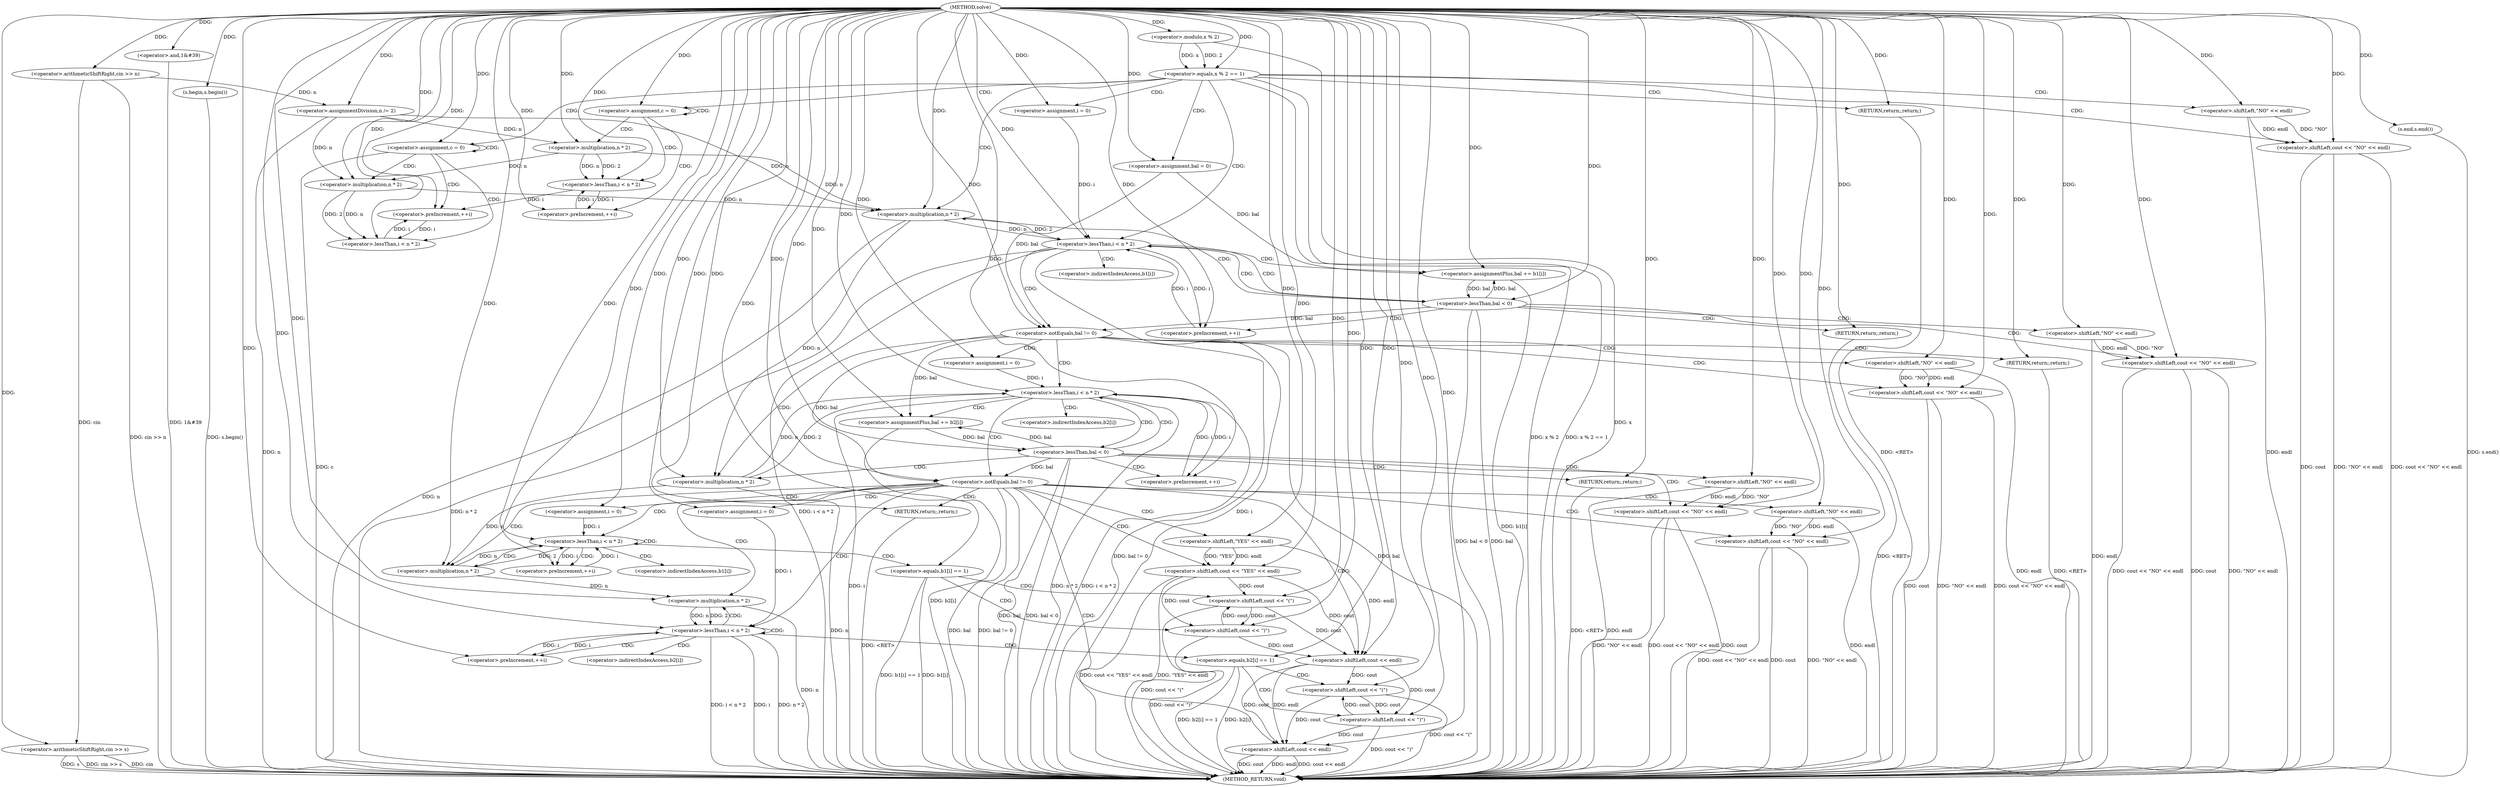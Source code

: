 digraph "solve" {  
"1000101" [label = "(METHOD,solve)" ]
"1000408" [label = "(METHOD_RETURN,void)" ]
"1000105" [label = "(<operator>.arithmeticShiftRight,cin >> n)" ]
"1000108" [label = "(<operator>.assignmentDivision,n /= 2)" ]
"1000111" [label = "(<operator>.arithmeticShiftRight,cin >> s)" ]
"1000120" [label = "(<operator>.and,1&#39)" ]
"1000258" [label = "(<operator>.assignment,bal = 0)" ]
"1000341" [label = "(<operator>.shiftLeft,cout << \"YES\" << endl)" ]
"1000374" [label = "(<operator>.shiftLeft,cout << endl)" ]
"1000405" [label = "(<operator>.shiftLeft,cout << endl)" ]
"1000115" [label = "(s.begin,s.begin())" ]
"1000124" [label = "(<operator>.equals,x % 2 == 1)" ]
"1000144" [label = "(<operator>.assignment,c = 0)" ]
"1000147" [label = "(<operator>.lessThan,i < n * 2)" ]
"1000152" [label = "(<operator>.preIncrement,++i)" ]
"1000204" [label = "(<operator>.assignment,c = 0)" ]
"1000207" [label = "(<operator>.lessThan,i < n * 2)" ]
"1000212" [label = "(<operator>.preIncrement,++i)" ]
"1000263" [label = "(<operator>.assignment,i = 0)" ]
"1000266" [label = "(<operator>.lessThan,i < n * 2)" ]
"1000271" [label = "(<operator>.preIncrement,++i)" ]
"1000291" [label = "(<operator>.notEquals,bal != 0)" ]
"1000303" [label = "(<operator>.assignment,i = 0)" ]
"1000306" [label = "(<operator>.lessThan,i < n * 2)" ]
"1000311" [label = "(<operator>.preIncrement,++i)" ]
"1000331" [label = "(<operator>.notEquals,bal != 0)" ]
"1000348" [label = "(<operator>.assignment,i = 0)" ]
"1000351" [label = "(<operator>.lessThan,i < n * 2)" ]
"1000356" [label = "(<operator>.preIncrement,++i)" ]
"1000379" [label = "(<operator>.assignment,i = 0)" ]
"1000382" [label = "(<operator>.lessThan,i < n * 2)" ]
"1000387" [label = "(<operator>.preIncrement,++i)" ]
"1000117" [label = "(s.end,s.end())" ]
"1000130" [label = "(<operator>.shiftLeft,cout << \"NO\" << endl)" ]
"1000135" [label = "(RETURN,return;,return;)" ]
"1000274" [label = "(<operator>.assignmentPlus,bal += b1[i])" ]
"1000295" [label = "(<operator>.shiftLeft,cout << \"NO\" << endl)" ]
"1000300" [label = "(RETURN,return;,return;)" ]
"1000314" [label = "(<operator>.assignmentPlus,bal += b2[i])" ]
"1000335" [label = "(<operator>.shiftLeft,cout << \"NO\" << endl)" ]
"1000340" [label = "(RETURN,return;,return;)" ]
"1000343" [label = "(<operator>.shiftLeft,\"YES\" << endl)" ]
"1000125" [label = "(<operator>.modulo,x % 2)" ]
"1000149" [label = "(<operator>.multiplication,n * 2)" ]
"1000209" [label = "(<operator>.multiplication,n * 2)" ]
"1000268" [label = "(<operator>.multiplication,n * 2)" ]
"1000280" [label = "(<operator>.lessThan,bal < 0)" ]
"1000308" [label = "(<operator>.multiplication,n * 2)" ]
"1000320" [label = "(<operator>.lessThan,bal < 0)" ]
"1000353" [label = "(<operator>.multiplication,n * 2)" ]
"1000360" [label = "(<operator>.equals,b1[i] == 1)" ]
"1000384" [label = "(<operator>.multiplication,n * 2)" ]
"1000391" [label = "(<operator>.equals,b2[i] == 1)" ]
"1000132" [label = "(<operator>.shiftLeft,\"NO\" << endl)" ]
"1000284" [label = "(<operator>.shiftLeft,cout << \"NO\" << endl)" ]
"1000289" [label = "(RETURN,return;,return;)" ]
"1000297" [label = "(<operator>.shiftLeft,\"NO\" << endl)" ]
"1000324" [label = "(<operator>.shiftLeft,cout << \"NO\" << endl)" ]
"1000329" [label = "(RETURN,return;,return;)" ]
"1000337" [label = "(<operator>.shiftLeft,\"NO\" << endl)" ]
"1000366" [label = "(<operator>.shiftLeft,cout << \"(\")" ]
"1000397" [label = "(<operator>.shiftLeft,cout << \"(\")" ]
"1000371" [label = "(<operator>.shiftLeft,cout << \")\")" ]
"1000402" [label = "(<operator>.shiftLeft,cout << \")\")" ]
"1000286" [label = "(<operator>.shiftLeft,\"NO\" << endl)" ]
"1000326" [label = "(<operator>.shiftLeft,\"NO\" << endl)" ]
"1000276" [label = "(<operator>.indirectIndexAccess,b1[i])" ]
"1000316" [label = "(<operator>.indirectIndexAccess,b2[i])" ]
"1000361" [label = "(<operator>.indirectIndexAccess,b1[i])" ]
"1000392" [label = "(<operator>.indirectIndexAccess,b2[i])" ]
  "1000329" -> "1000408"  [ label = "DDG: <RET>"] 
  "1000340" -> "1000408"  [ label = "DDG: <RET>"] 
  "1000105" -> "1000408"  [ label = "DDG: cin >> n"] 
  "1000108" -> "1000408"  [ label = "DDG: n"] 
  "1000111" -> "1000408"  [ label = "DDG: cin"] 
  "1000111" -> "1000408"  [ label = "DDG: s"] 
  "1000111" -> "1000408"  [ label = "DDG: cin >> s"] 
  "1000115" -> "1000408"  [ label = "DDG: s.begin()"] 
  "1000117" -> "1000408"  [ label = "DDG: s.end()"] 
  "1000120" -> "1000408"  [ label = "DDG: 1&#39"] 
  "1000125" -> "1000408"  [ label = "DDG: x"] 
  "1000124" -> "1000408"  [ label = "DDG: x % 2"] 
  "1000124" -> "1000408"  [ label = "DDG: x % 2 == 1"] 
  "1000204" -> "1000408"  [ label = "DDG: c"] 
  "1000266" -> "1000408"  [ label = "DDG: i"] 
  "1000268" -> "1000408"  [ label = "DDG: n"] 
  "1000266" -> "1000408"  [ label = "DDG: n * 2"] 
  "1000266" -> "1000408"  [ label = "DDG: i < n * 2"] 
  "1000291" -> "1000408"  [ label = "DDG: bal"] 
  "1000291" -> "1000408"  [ label = "DDG: bal != 0"] 
  "1000306" -> "1000408"  [ label = "DDG: i"] 
  "1000308" -> "1000408"  [ label = "DDG: n"] 
  "1000306" -> "1000408"  [ label = "DDG: n * 2"] 
  "1000306" -> "1000408"  [ label = "DDG: i < n * 2"] 
  "1000331" -> "1000408"  [ label = "DDG: bal"] 
  "1000331" -> "1000408"  [ label = "DDG: bal != 0"] 
  "1000341" -> "1000408"  [ label = "DDG: \"YES\" << endl"] 
  "1000341" -> "1000408"  [ label = "DDG: cout << \"YES\" << endl"] 
  "1000382" -> "1000408"  [ label = "DDG: i"] 
  "1000384" -> "1000408"  [ label = "DDG: n"] 
  "1000382" -> "1000408"  [ label = "DDG: n * 2"] 
  "1000382" -> "1000408"  [ label = "DDG: i < n * 2"] 
  "1000405" -> "1000408"  [ label = "DDG: cout"] 
  "1000405" -> "1000408"  [ label = "DDG: endl"] 
  "1000405" -> "1000408"  [ label = "DDG: cout << endl"] 
  "1000391" -> "1000408"  [ label = "DDG: b2[i]"] 
  "1000391" -> "1000408"  [ label = "DDG: b2[i] == 1"] 
  "1000402" -> "1000408"  [ label = "DDG: cout << \")\""] 
  "1000397" -> "1000408"  [ label = "DDG: cout << \"(\""] 
  "1000360" -> "1000408"  [ label = "DDG: b1[i]"] 
  "1000360" -> "1000408"  [ label = "DDG: b1[i] == 1"] 
  "1000371" -> "1000408"  [ label = "DDG: cout << \")\""] 
  "1000366" -> "1000408"  [ label = "DDG: cout << \"(\""] 
  "1000335" -> "1000408"  [ label = "DDG: cout"] 
  "1000337" -> "1000408"  [ label = "DDG: endl"] 
  "1000335" -> "1000408"  [ label = "DDG: \"NO\" << endl"] 
  "1000335" -> "1000408"  [ label = "DDG: cout << \"NO\" << endl"] 
  "1000314" -> "1000408"  [ label = "DDG: b2[i]"] 
  "1000320" -> "1000408"  [ label = "DDG: bal"] 
  "1000320" -> "1000408"  [ label = "DDG: bal < 0"] 
  "1000324" -> "1000408"  [ label = "DDG: cout"] 
  "1000326" -> "1000408"  [ label = "DDG: endl"] 
  "1000324" -> "1000408"  [ label = "DDG: \"NO\" << endl"] 
  "1000324" -> "1000408"  [ label = "DDG: cout << \"NO\" << endl"] 
  "1000295" -> "1000408"  [ label = "DDG: cout"] 
  "1000297" -> "1000408"  [ label = "DDG: endl"] 
  "1000295" -> "1000408"  [ label = "DDG: \"NO\" << endl"] 
  "1000295" -> "1000408"  [ label = "DDG: cout << \"NO\" << endl"] 
  "1000274" -> "1000408"  [ label = "DDG: b1[i]"] 
  "1000280" -> "1000408"  [ label = "DDG: bal"] 
  "1000280" -> "1000408"  [ label = "DDG: bal < 0"] 
  "1000284" -> "1000408"  [ label = "DDG: cout"] 
  "1000286" -> "1000408"  [ label = "DDG: endl"] 
  "1000284" -> "1000408"  [ label = "DDG: \"NO\" << endl"] 
  "1000284" -> "1000408"  [ label = "DDG: cout << \"NO\" << endl"] 
  "1000130" -> "1000408"  [ label = "DDG: cout"] 
  "1000132" -> "1000408"  [ label = "DDG: endl"] 
  "1000130" -> "1000408"  [ label = "DDG: \"NO\" << endl"] 
  "1000130" -> "1000408"  [ label = "DDG: cout << \"NO\" << endl"] 
  "1000289" -> "1000408"  [ label = "DDG: <RET>"] 
  "1000135" -> "1000408"  [ label = "DDG: <RET>"] 
  "1000300" -> "1000408"  [ label = "DDG: <RET>"] 
  "1000101" -> "1000108"  [ label = "DDG: "] 
  "1000101" -> "1000258"  [ label = "DDG: "] 
  "1000101" -> "1000105"  [ label = "DDG: "] 
  "1000105" -> "1000108"  [ label = "DDG: n"] 
  "1000105" -> "1000111"  [ label = "DDG: cin"] 
  "1000101" -> "1000111"  [ label = "DDG: "] 
  "1000101" -> "1000115"  [ label = "DDG: "] 
  "1000101" -> "1000120"  [ label = "DDG: "] 
  "1000101" -> "1000144"  [ label = "DDG: "] 
  "1000101" -> "1000204"  [ label = "DDG: "] 
  "1000101" -> "1000263"  [ label = "DDG: "] 
  "1000101" -> "1000303"  [ label = "DDG: "] 
  "1000101" -> "1000341"  [ label = "DDG: "] 
  "1000343" -> "1000341"  [ label = "DDG: endl"] 
  "1000343" -> "1000341"  [ label = "DDG: \"YES\""] 
  "1000101" -> "1000348"  [ label = "DDG: "] 
  "1000341" -> "1000374"  [ label = "DDG: cout"] 
  "1000371" -> "1000374"  [ label = "DDG: cout"] 
  "1000366" -> "1000374"  [ label = "DDG: cout"] 
  "1000101" -> "1000374"  [ label = "DDG: "] 
  "1000343" -> "1000374"  [ label = "DDG: endl"] 
  "1000101" -> "1000379"  [ label = "DDG: "] 
  "1000374" -> "1000405"  [ label = "DDG: cout"] 
  "1000402" -> "1000405"  [ label = "DDG: cout"] 
  "1000397" -> "1000405"  [ label = "DDG: cout"] 
  "1000101" -> "1000405"  [ label = "DDG: "] 
  "1000374" -> "1000405"  [ label = "DDG: endl"] 
  "1000101" -> "1000117"  [ label = "DDG: "] 
  "1000125" -> "1000124"  [ label = "DDG: 2"] 
  "1000125" -> "1000124"  [ label = "DDG: x"] 
  "1000101" -> "1000124"  [ label = "DDG: "] 
  "1000101" -> "1000135"  [ label = "DDG: "] 
  "1000152" -> "1000147"  [ label = "DDG: i"] 
  "1000101" -> "1000147"  [ label = "DDG: "] 
  "1000149" -> "1000147"  [ label = "DDG: 2"] 
  "1000149" -> "1000147"  [ label = "DDG: n"] 
  "1000147" -> "1000152"  [ label = "DDG: i"] 
  "1000101" -> "1000152"  [ label = "DDG: "] 
  "1000212" -> "1000207"  [ label = "DDG: i"] 
  "1000101" -> "1000207"  [ label = "DDG: "] 
  "1000209" -> "1000207"  [ label = "DDG: n"] 
  "1000209" -> "1000207"  [ label = "DDG: 2"] 
  "1000207" -> "1000212"  [ label = "DDG: i"] 
  "1000147" -> "1000212"  [ label = "DDG: i"] 
  "1000101" -> "1000212"  [ label = "DDG: "] 
  "1000263" -> "1000266"  [ label = "DDG: i"] 
  "1000271" -> "1000266"  [ label = "DDG: i"] 
  "1000101" -> "1000266"  [ label = "DDG: "] 
  "1000268" -> "1000266"  [ label = "DDG: n"] 
  "1000268" -> "1000266"  [ label = "DDG: 2"] 
  "1000266" -> "1000271"  [ label = "DDG: i"] 
  "1000101" -> "1000271"  [ label = "DDG: "] 
  "1000258" -> "1000291"  [ label = "DDG: bal"] 
  "1000280" -> "1000291"  [ label = "DDG: bal"] 
  "1000101" -> "1000291"  [ label = "DDG: "] 
  "1000101" -> "1000300"  [ label = "DDG: "] 
  "1000303" -> "1000306"  [ label = "DDG: i"] 
  "1000311" -> "1000306"  [ label = "DDG: i"] 
  "1000101" -> "1000306"  [ label = "DDG: "] 
  "1000308" -> "1000306"  [ label = "DDG: 2"] 
  "1000308" -> "1000306"  [ label = "DDG: n"] 
  "1000306" -> "1000311"  [ label = "DDG: i"] 
  "1000101" -> "1000311"  [ label = "DDG: "] 
  "1000291" -> "1000331"  [ label = "DDG: bal"] 
  "1000320" -> "1000331"  [ label = "DDG: bal"] 
  "1000101" -> "1000331"  [ label = "DDG: "] 
  "1000101" -> "1000340"  [ label = "DDG: "] 
  "1000101" -> "1000343"  [ label = "DDG: "] 
  "1000348" -> "1000351"  [ label = "DDG: i"] 
  "1000356" -> "1000351"  [ label = "DDG: i"] 
  "1000101" -> "1000351"  [ label = "DDG: "] 
  "1000353" -> "1000351"  [ label = "DDG: 2"] 
  "1000353" -> "1000351"  [ label = "DDG: n"] 
  "1000351" -> "1000356"  [ label = "DDG: i"] 
  "1000101" -> "1000356"  [ label = "DDG: "] 
  "1000379" -> "1000382"  [ label = "DDG: i"] 
  "1000387" -> "1000382"  [ label = "DDG: i"] 
  "1000101" -> "1000382"  [ label = "DDG: "] 
  "1000384" -> "1000382"  [ label = "DDG: 2"] 
  "1000384" -> "1000382"  [ label = "DDG: n"] 
  "1000382" -> "1000387"  [ label = "DDG: i"] 
  "1000101" -> "1000387"  [ label = "DDG: "] 
  "1000101" -> "1000125"  [ label = "DDG: "] 
  "1000101" -> "1000130"  [ label = "DDG: "] 
  "1000132" -> "1000130"  [ label = "DDG: \"NO\""] 
  "1000132" -> "1000130"  [ label = "DDG: endl"] 
  "1000108" -> "1000149"  [ label = "DDG: n"] 
  "1000101" -> "1000149"  [ label = "DDG: "] 
  "1000108" -> "1000209"  [ label = "DDG: n"] 
  "1000149" -> "1000209"  [ label = "DDG: n"] 
  "1000101" -> "1000209"  [ label = "DDG: "] 
  "1000108" -> "1000268"  [ label = "DDG: n"] 
  "1000209" -> "1000268"  [ label = "DDG: n"] 
  "1000149" -> "1000268"  [ label = "DDG: n"] 
  "1000101" -> "1000268"  [ label = "DDG: "] 
  "1000258" -> "1000274"  [ label = "DDG: bal"] 
  "1000280" -> "1000274"  [ label = "DDG: bal"] 
  "1000101" -> "1000274"  [ label = "DDG: "] 
  "1000101" -> "1000295"  [ label = "DDG: "] 
  "1000297" -> "1000295"  [ label = "DDG: \"NO\""] 
  "1000297" -> "1000295"  [ label = "DDG: endl"] 
  "1000268" -> "1000308"  [ label = "DDG: n"] 
  "1000101" -> "1000308"  [ label = "DDG: "] 
  "1000291" -> "1000314"  [ label = "DDG: bal"] 
  "1000320" -> "1000314"  [ label = "DDG: bal"] 
  "1000101" -> "1000314"  [ label = "DDG: "] 
  "1000101" -> "1000335"  [ label = "DDG: "] 
  "1000337" -> "1000335"  [ label = "DDG: endl"] 
  "1000337" -> "1000335"  [ label = "DDG: \"NO\""] 
  "1000308" -> "1000353"  [ label = "DDG: n"] 
  "1000101" -> "1000353"  [ label = "DDG: "] 
  "1000353" -> "1000384"  [ label = "DDG: n"] 
  "1000101" -> "1000384"  [ label = "DDG: "] 
  "1000101" -> "1000132"  [ label = "DDG: "] 
  "1000274" -> "1000280"  [ label = "DDG: bal"] 
  "1000101" -> "1000280"  [ label = "DDG: "] 
  "1000101" -> "1000289"  [ label = "DDG: "] 
  "1000101" -> "1000297"  [ label = "DDG: "] 
  "1000314" -> "1000320"  [ label = "DDG: bal"] 
  "1000101" -> "1000320"  [ label = "DDG: "] 
  "1000101" -> "1000329"  [ label = "DDG: "] 
  "1000101" -> "1000337"  [ label = "DDG: "] 
  "1000101" -> "1000360"  [ label = "DDG: "] 
  "1000101" -> "1000391"  [ label = "DDG: "] 
  "1000101" -> "1000284"  [ label = "DDG: "] 
  "1000286" -> "1000284"  [ label = "DDG: \"NO\""] 
  "1000286" -> "1000284"  [ label = "DDG: endl"] 
  "1000101" -> "1000324"  [ label = "DDG: "] 
  "1000326" -> "1000324"  [ label = "DDG: endl"] 
  "1000326" -> "1000324"  [ label = "DDG: \"NO\""] 
  "1000341" -> "1000366"  [ label = "DDG: cout"] 
  "1000371" -> "1000366"  [ label = "DDG: cout"] 
  "1000101" -> "1000366"  [ label = "DDG: "] 
  "1000374" -> "1000397"  [ label = "DDG: cout"] 
  "1000402" -> "1000397"  [ label = "DDG: cout"] 
  "1000101" -> "1000397"  [ label = "DDG: "] 
  "1000101" -> "1000286"  [ label = "DDG: "] 
  "1000101" -> "1000326"  [ label = "DDG: "] 
  "1000341" -> "1000371"  [ label = "DDG: cout"] 
  "1000366" -> "1000371"  [ label = "DDG: cout"] 
  "1000101" -> "1000371"  [ label = "DDG: "] 
  "1000374" -> "1000402"  [ label = "DDG: cout"] 
  "1000397" -> "1000402"  [ label = "DDG: cout"] 
  "1000101" -> "1000402"  [ label = "DDG: "] 
  "1000124" -> "1000258"  [ label = "CDG: "] 
  "1000124" -> "1000268"  [ label = "CDG: "] 
  "1000124" -> "1000144"  [ label = "CDG: "] 
  "1000124" -> "1000204"  [ label = "CDG: "] 
  "1000124" -> "1000132"  [ label = "CDG: "] 
  "1000124" -> "1000130"  [ label = "CDG: "] 
  "1000124" -> "1000135"  [ label = "CDG: "] 
  "1000124" -> "1000263"  [ label = "CDG: "] 
  "1000124" -> "1000266"  [ label = "CDG: "] 
  "1000144" -> "1000144"  [ label = "CDG: "] 
  "1000144" -> "1000149"  [ label = "CDG: "] 
  "1000144" -> "1000152"  [ label = "CDG: "] 
  "1000144" -> "1000147"  [ label = "CDG: "] 
  "1000204" -> "1000204"  [ label = "CDG: "] 
  "1000204" -> "1000212"  [ label = "CDG: "] 
  "1000204" -> "1000207"  [ label = "CDG: "] 
  "1000204" -> "1000209"  [ label = "CDG: "] 
  "1000266" -> "1000276"  [ label = "CDG: "] 
  "1000266" -> "1000291"  [ label = "CDG: "] 
  "1000266" -> "1000274"  [ label = "CDG: "] 
  "1000266" -> "1000280"  [ label = "CDG: "] 
  "1000291" -> "1000308"  [ label = "CDG: "] 
  "1000291" -> "1000300"  [ label = "CDG: "] 
  "1000291" -> "1000295"  [ label = "CDG: "] 
  "1000291" -> "1000303"  [ label = "CDG: "] 
  "1000291" -> "1000297"  [ label = "CDG: "] 
  "1000291" -> "1000306"  [ label = "CDG: "] 
  "1000306" -> "1000316"  [ label = "CDG: "] 
  "1000306" -> "1000314"  [ label = "CDG: "] 
  "1000306" -> "1000320"  [ label = "CDG: "] 
  "1000306" -> "1000331"  [ label = "CDG: "] 
  "1000331" -> "1000379"  [ label = "CDG: "] 
  "1000331" -> "1000337"  [ label = "CDG: "] 
  "1000331" -> "1000353"  [ label = "CDG: "] 
  "1000331" -> "1000405"  [ label = "CDG: "] 
  "1000331" -> "1000382"  [ label = "CDG: "] 
  "1000331" -> "1000348"  [ label = "CDG: "] 
  "1000331" -> "1000341"  [ label = "CDG: "] 
  "1000331" -> "1000340"  [ label = "CDG: "] 
  "1000331" -> "1000384"  [ label = "CDG: "] 
  "1000331" -> "1000351"  [ label = "CDG: "] 
  "1000331" -> "1000335"  [ label = "CDG: "] 
  "1000331" -> "1000374"  [ label = "CDG: "] 
  "1000331" -> "1000343"  [ label = "CDG: "] 
  "1000351" -> "1000353"  [ label = "CDG: "] 
  "1000351" -> "1000360"  [ label = "CDG: "] 
  "1000351" -> "1000356"  [ label = "CDG: "] 
  "1000351" -> "1000351"  [ label = "CDG: "] 
  "1000351" -> "1000361"  [ label = "CDG: "] 
  "1000382" -> "1000387"  [ label = "CDG: "] 
  "1000382" -> "1000392"  [ label = "CDG: "] 
  "1000382" -> "1000382"  [ label = "CDG: "] 
  "1000382" -> "1000391"  [ label = "CDG: "] 
  "1000382" -> "1000384"  [ label = "CDG: "] 
  "1000280" -> "1000268"  [ label = "CDG: "] 
  "1000280" -> "1000284"  [ label = "CDG: "] 
  "1000280" -> "1000289"  [ label = "CDG: "] 
  "1000280" -> "1000286"  [ label = "CDG: "] 
  "1000280" -> "1000266"  [ label = "CDG: "] 
  "1000280" -> "1000271"  [ label = "CDG: "] 
  "1000320" -> "1000326"  [ label = "CDG: "] 
  "1000320" -> "1000329"  [ label = "CDG: "] 
  "1000320" -> "1000308"  [ label = "CDG: "] 
  "1000320" -> "1000311"  [ label = "CDG: "] 
  "1000320" -> "1000324"  [ label = "CDG: "] 
  "1000320" -> "1000306"  [ label = "CDG: "] 
  "1000360" -> "1000371"  [ label = "CDG: "] 
  "1000360" -> "1000366"  [ label = "CDG: "] 
  "1000391" -> "1000402"  [ label = "CDG: "] 
  "1000391" -> "1000397"  [ label = "CDG: "] 
}
